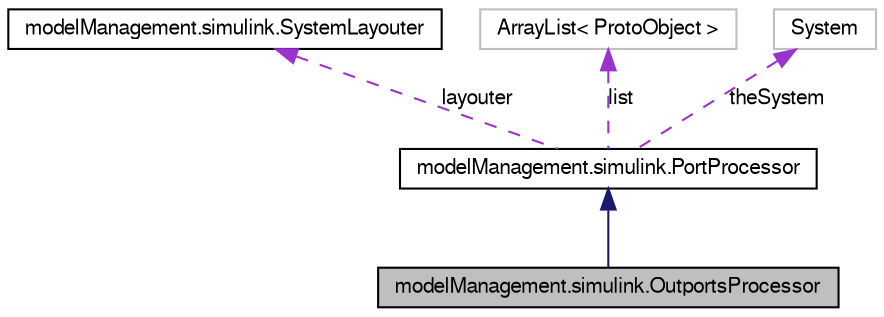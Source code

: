 digraph G
{
  edge [fontname="FreeSans",fontsize="10",labelfontname="FreeSans",labelfontsize="10"];
  node [fontname="FreeSans",fontsize="10",shape=record];
  Node1 [label="modelManagement.simulink.OutportsProcessor",height=0.2,width=0.4,color="black", fillcolor="grey75", style="filled" fontcolor="black"];
  Node2 -> Node1 [dir=back,color="midnightblue",fontsize="10",style="solid",fontname="FreeSans"];
  Node2 [label="modelManagement.simulink.PortProcessor",height=0.2,width=0.4,color="black", fillcolor="white", style="filled",URL="$classmodel_management_1_1simulink_1_1_port_processor.html"];
  Node3 -> Node2 [dir=back,color="darkorchid3",fontsize="10",style="dashed",label="layouter",fontname="FreeSans"];
  Node3 [label="modelManagement.simulink.SystemLayouter",height=0.2,width=0.4,color="black", fillcolor="white", style="filled",URL="$classmodel_management_1_1simulink_1_1_system_layouter.html"];
  Node4 -> Node2 [dir=back,color="darkorchid3",fontsize="10",style="dashed",label="list",fontname="FreeSans"];
  Node4 [label="ArrayList\< ProtoObject \>",height=0.2,width=0.4,color="grey75", fillcolor="white", style="filled"];
  Node5 -> Node2 [dir=back,color="darkorchid3",fontsize="10",style="dashed",label="theSystem",fontname="FreeSans"];
  Node5 [label="System",height=0.2,width=0.4,color="grey75", fillcolor="white", style="filled"];
}
